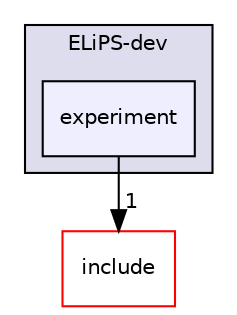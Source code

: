 digraph "ELiPS-dev/experiment" {
  compound=true
  node [ fontsize="10", fontname="Helvetica"];
  edge [ labelfontsize="10", labelfontname="Helvetica"];
  subgraph clusterdir_b0f91877410e0db1e712090b504f088d {
    graph [ bgcolor="#ddddee", pencolor="black", label="ELiPS-dev" fontname="Helvetica", fontsize="10", URL="dir_b0f91877410e0db1e712090b504f088d.html"]
  dir_f88a586990b982fb85e0f986c0c1618e [shape=box, label="experiment", style="filled", fillcolor="#eeeeff", pencolor="black", URL="dir_f88a586990b982fb85e0f986c0c1618e.html"];
  }
  dir_5bb9aa56114ba91db9fbf8284b11bc8f [shape=box label="include" fillcolor="white" style="filled" color="red" URL="dir_5bb9aa56114ba91db9fbf8284b11bc8f.html"];
  dir_f88a586990b982fb85e0f986c0c1618e->dir_5bb9aa56114ba91db9fbf8284b11bc8f [headlabel="1", labeldistance=1.5 headhref="dir_000001_000002.html"];
}
